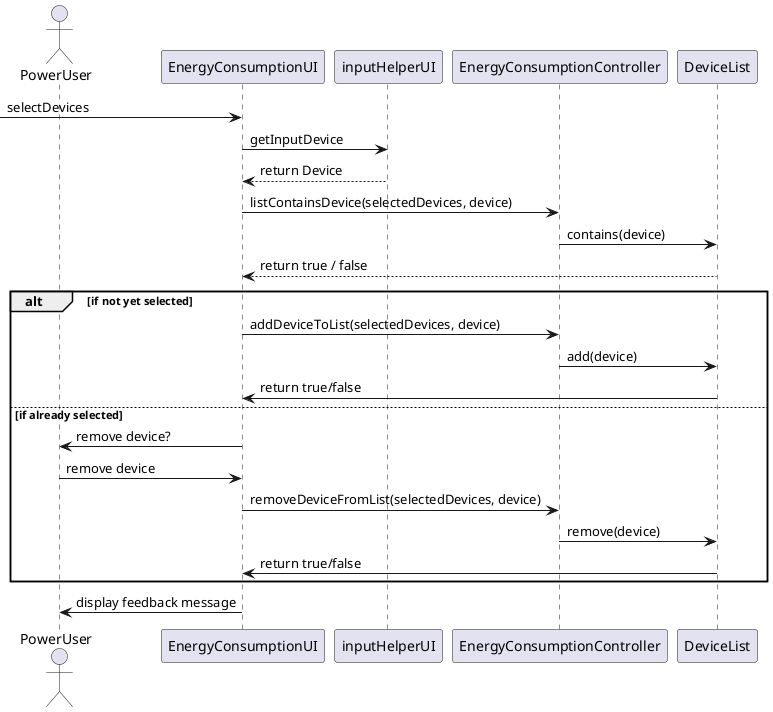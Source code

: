 @startuml
Actor PowerUser

-> EnergyConsumptionUI: selectDevices
EnergyConsumptionUI -> inputHelperUI: getInputDevice
inputHelperUI --> EnergyConsumptionUI: return Device
EnergyConsumptionUI -> EnergyConsumptionController: listContainsDevice(selectedDevices, device)
EnergyConsumptionController -> DeviceList: contains(device)
DeviceList --> EnergyConsumptionUI: return true / false
alt if not yet selected
EnergyConsumptionUI -> EnergyConsumptionController: addDeviceToList(selectedDevices, device)
EnergyConsumptionController -> DeviceList: add(device)
DeviceList -> EnergyConsumptionUI: return true/false
else if already selected
EnergyConsumptionUI -> PowerUser: remove device?
PowerUser -> EnergyConsumptionUI: remove device
EnergyConsumptionUI -> EnergyConsumptionController: removeDeviceFromList(selectedDevices, device)
EnergyConsumptionController -> DeviceList: remove(device)
DeviceList -> EnergyConsumptionUI: return true/false
end
EnergyConsumptionUI -> PowerUser: display feedback message
@enduml